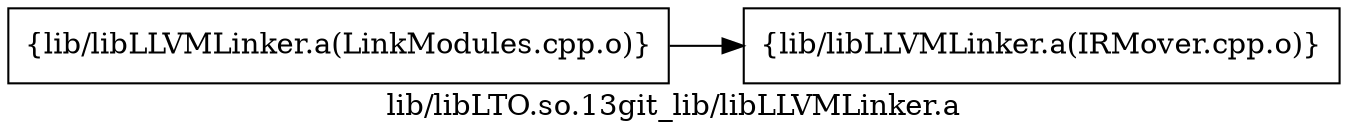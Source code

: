 digraph "lib/libLTO.so.13git_lib/libLLVMLinker.a" {
	label="lib/libLTO.so.13git_lib/libLLVMLinker.a";
	rankdir=LR;

	Node0x55cc8200c308 [shape=record,shape=box,group=0,label="{lib/libLLVMLinker.a(IRMover.cpp.o)}"];
	Node0x55cc8200d488 [shape=record,shape=box,group=0,label="{lib/libLLVMLinker.a(LinkModules.cpp.o)}"];
	Node0x55cc8200d488 -> Node0x55cc8200c308;
}
